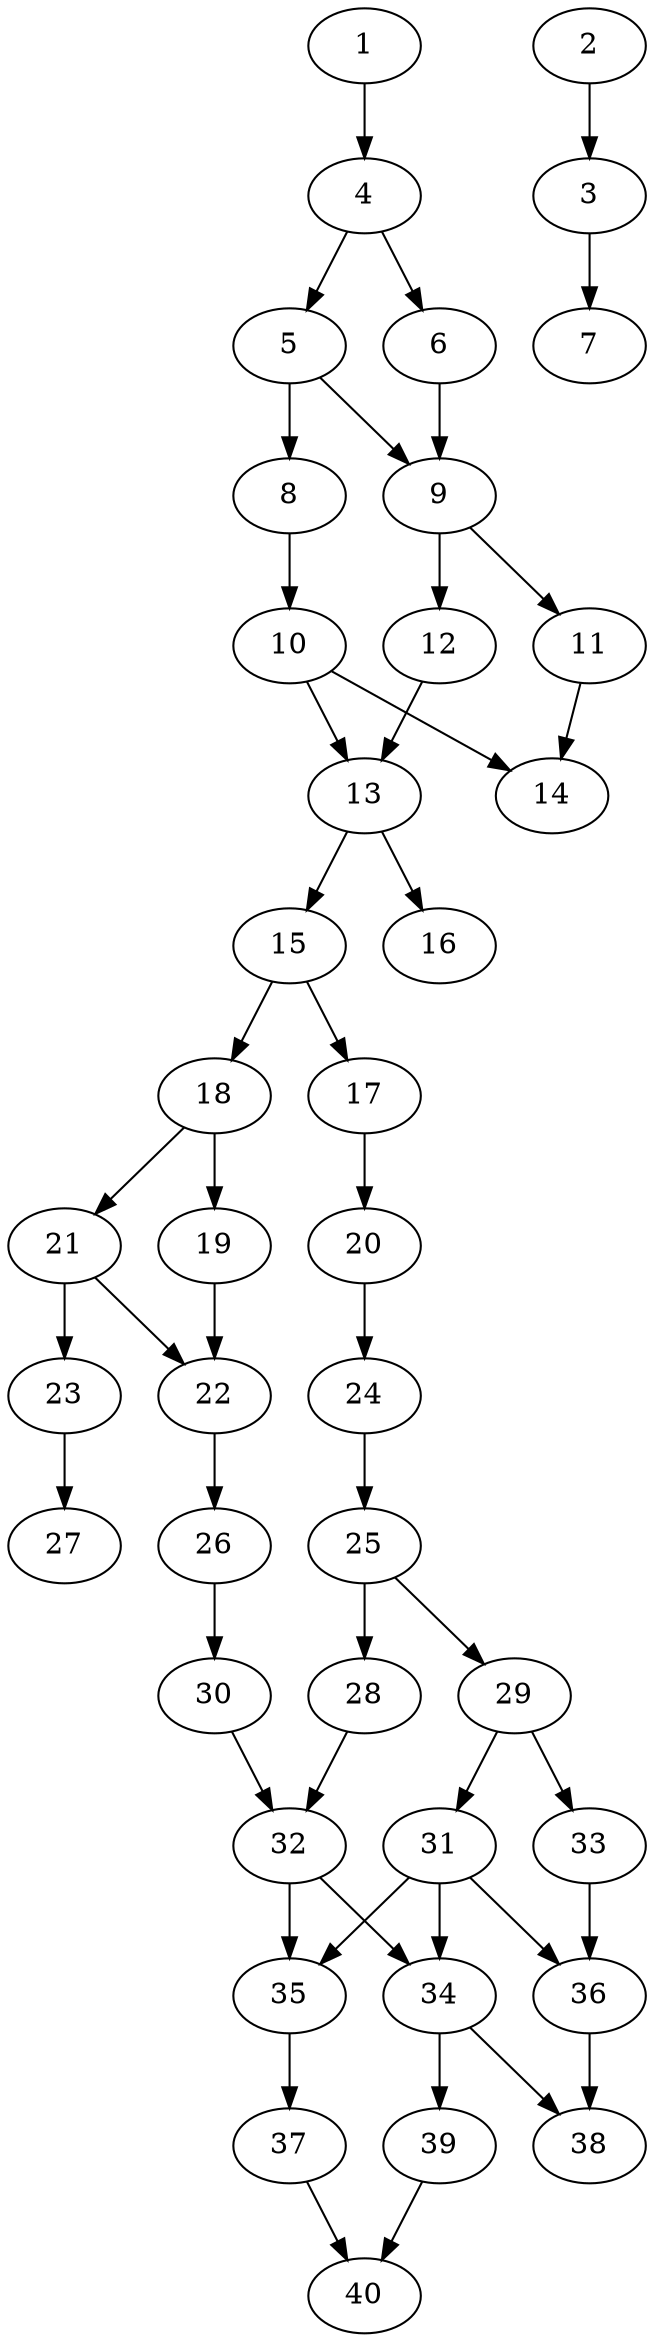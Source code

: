 // DAG automatically generated by daggen at Thu Oct  3 14:06:49 2019
// ./daggen --dot -n 40 --ccr 0.5 --fat 0.3 --regular 0.7 --density 0.5 --mindata 5242880 --maxdata 52428800 
digraph G {
  1 [size="98887680", alpha="0.12", expect_size="49443840"] 
  1 -> 4 [size ="49443840"]
  2 [size="89198592", alpha="0.03", expect_size="44599296"] 
  2 -> 3 [size ="44599296"]
  3 [size="103327744", alpha="0.11", expect_size="51663872"] 
  3 -> 7 [size ="51663872"]
  4 [size="88799232", alpha="0.03", expect_size="44399616"] 
  4 -> 5 [size ="44399616"]
  4 -> 6 [size ="44399616"]
  5 [size="78592000", alpha="0.03", expect_size="39296000"] 
  5 -> 8 [size ="39296000"]
  5 -> 9 [size ="39296000"]
  6 [size="18071552", alpha="0.15", expect_size="9035776"] 
  6 -> 9 [size ="9035776"]
  7 [size="48861184", alpha="0.04", expect_size="24430592"] 
  8 [size="89403392", alpha="0.17", expect_size="44701696"] 
  8 -> 10 [size ="44701696"]
  9 [size="68204544", alpha="0.14", expect_size="34102272"] 
  9 -> 11 [size ="34102272"]
  9 -> 12 [size ="34102272"]
  10 [size="30140416", alpha="0.13", expect_size="15070208"] 
  10 -> 13 [size ="15070208"]
  10 -> 14 [size ="15070208"]
  11 [size="87027712", alpha="0.09", expect_size="43513856"] 
  11 -> 14 [size ="43513856"]
  12 [size="50733056", alpha="0.06", expect_size="25366528"] 
  12 -> 13 [size ="25366528"]
  13 [size="63764480", alpha="0.11", expect_size="31882240"] 
  13 -> 15 [size ="31882240"]
  13 -> 16 [size ="31882240"]
  14 [size="19101696", alpha="0.06", expect_size="9550848"] 
  15 [size="32561152", alpha="0.02", expect_size="16280576"] 
  15 -> 17 [size ="16280576"]
  15 -> 18 [size ="16280576"]
  16 [size="45445120", alpha="0.06", expect_size="22722560"] 
  17 [size="20426752", alpha="0.06", expect_size="10213376"] 
  17 -> 20 [size ="10213376"]
  18 [size="37644288", alpha="0.08", expect_size="18822144"] 
  18 -> 19 [size ="18822144"]
  18 -> 21 [size ="18822144"]
  19 [size="24090624", alpha="0.03", expect_size="12045312"] 
  19 -> 22 [size ="12045312"]
  20 [size="89565184", alpha="0.11", expect_size="44782592"] 
  20 -> 24 [size ="44782592"]
  21 [size="54190080", alpha="0.19", expect_size="27095040"] 
  21 -> 22 [size ="27095040"]
  21 -> 23 [size ="27095040"]
  22 [size="94390272", alpha="0.03", expect_size="47195136"] 
  22 -> 26 [size ="47195136"]
  23 [size="28006400", alpha="0.06", expect_size="14003200"] 
  23 -> 27 [size ="14003200"]
  24 [size="81977344", alpha="0.07", expect_size="40988672"] 
  24 -> 25 [size ="40988672"]
  25 [size="14139392", alpha="0.02", expect_size="7069696"] 
  25 -> 28 [size ="7069696"]
  25 -> 29 [size ="7069696"]
  26 [size="21688320", alpha="0.18", expect_size="10844160"] 
  26 -> 30 [size ="10844160"]
  27 [size="51709952", alpha="0.02", expect_size="25854976"] 
  28 [size="79925248", alpha="0.04", expect_size="39962624"] 
  28 -> 32 [size ="39962624"]
  29 [size="24737792", alpha="0.17", expect_size="12368896"] 
  29 -> 31 [size ="12368896"]
  29 -> 33 [size ="12368896"]
  30 [size="37203968", alpha="0.15", expect_size="18601984"] 
  30 -> 32 [size ="18601984"]
  31 [size="90474496", alpha="0.09", expect_size="45237248"] 
  31 -> 34 [size ="45237248"]
  31 -> 35 [size ="45237248"]
  31 -> 36 [size ="45237248"]
  32 [size="84207616", alpha="0.11", expect_size="42103808"] 
  32 -> 34 [size ="42103808"]
  32 -> 35 [size ="42103808"]
  33 [size="97118208", alpha="0.05", expect_size="48559104"] 
  33 -> 36 [size ="48559104"]
  34 [size="33304576", alpha="0.00", expect_size="16652288"] 
  34 -> 38 [size ="16652288"]
  34 -> 39 [size ="16652288"]
  35 [size="65454080", alpha="0.00", expect_size="32727040"] 
  35 -> 37 [size ="32727040"]
  36 [size="72927232", alpha="0.08", expect_size="36463616"] 
  36 -> 38 [size ="36463616"]
  37 [size="63313920", alpha="0.18", expect_size="31656960"] 
  37 -> 40 [size ="31656960"]
  38 [size="74989568", alpha="0.13", expect_size="37494784"] 
  39 [size="92497920", alpha="0.11", expect_size="46248960"] 
  39 -> 40 [size ="46248960"]
  40 [size="79190016", alpha="0.07", expect_size="39595008"] 
}
